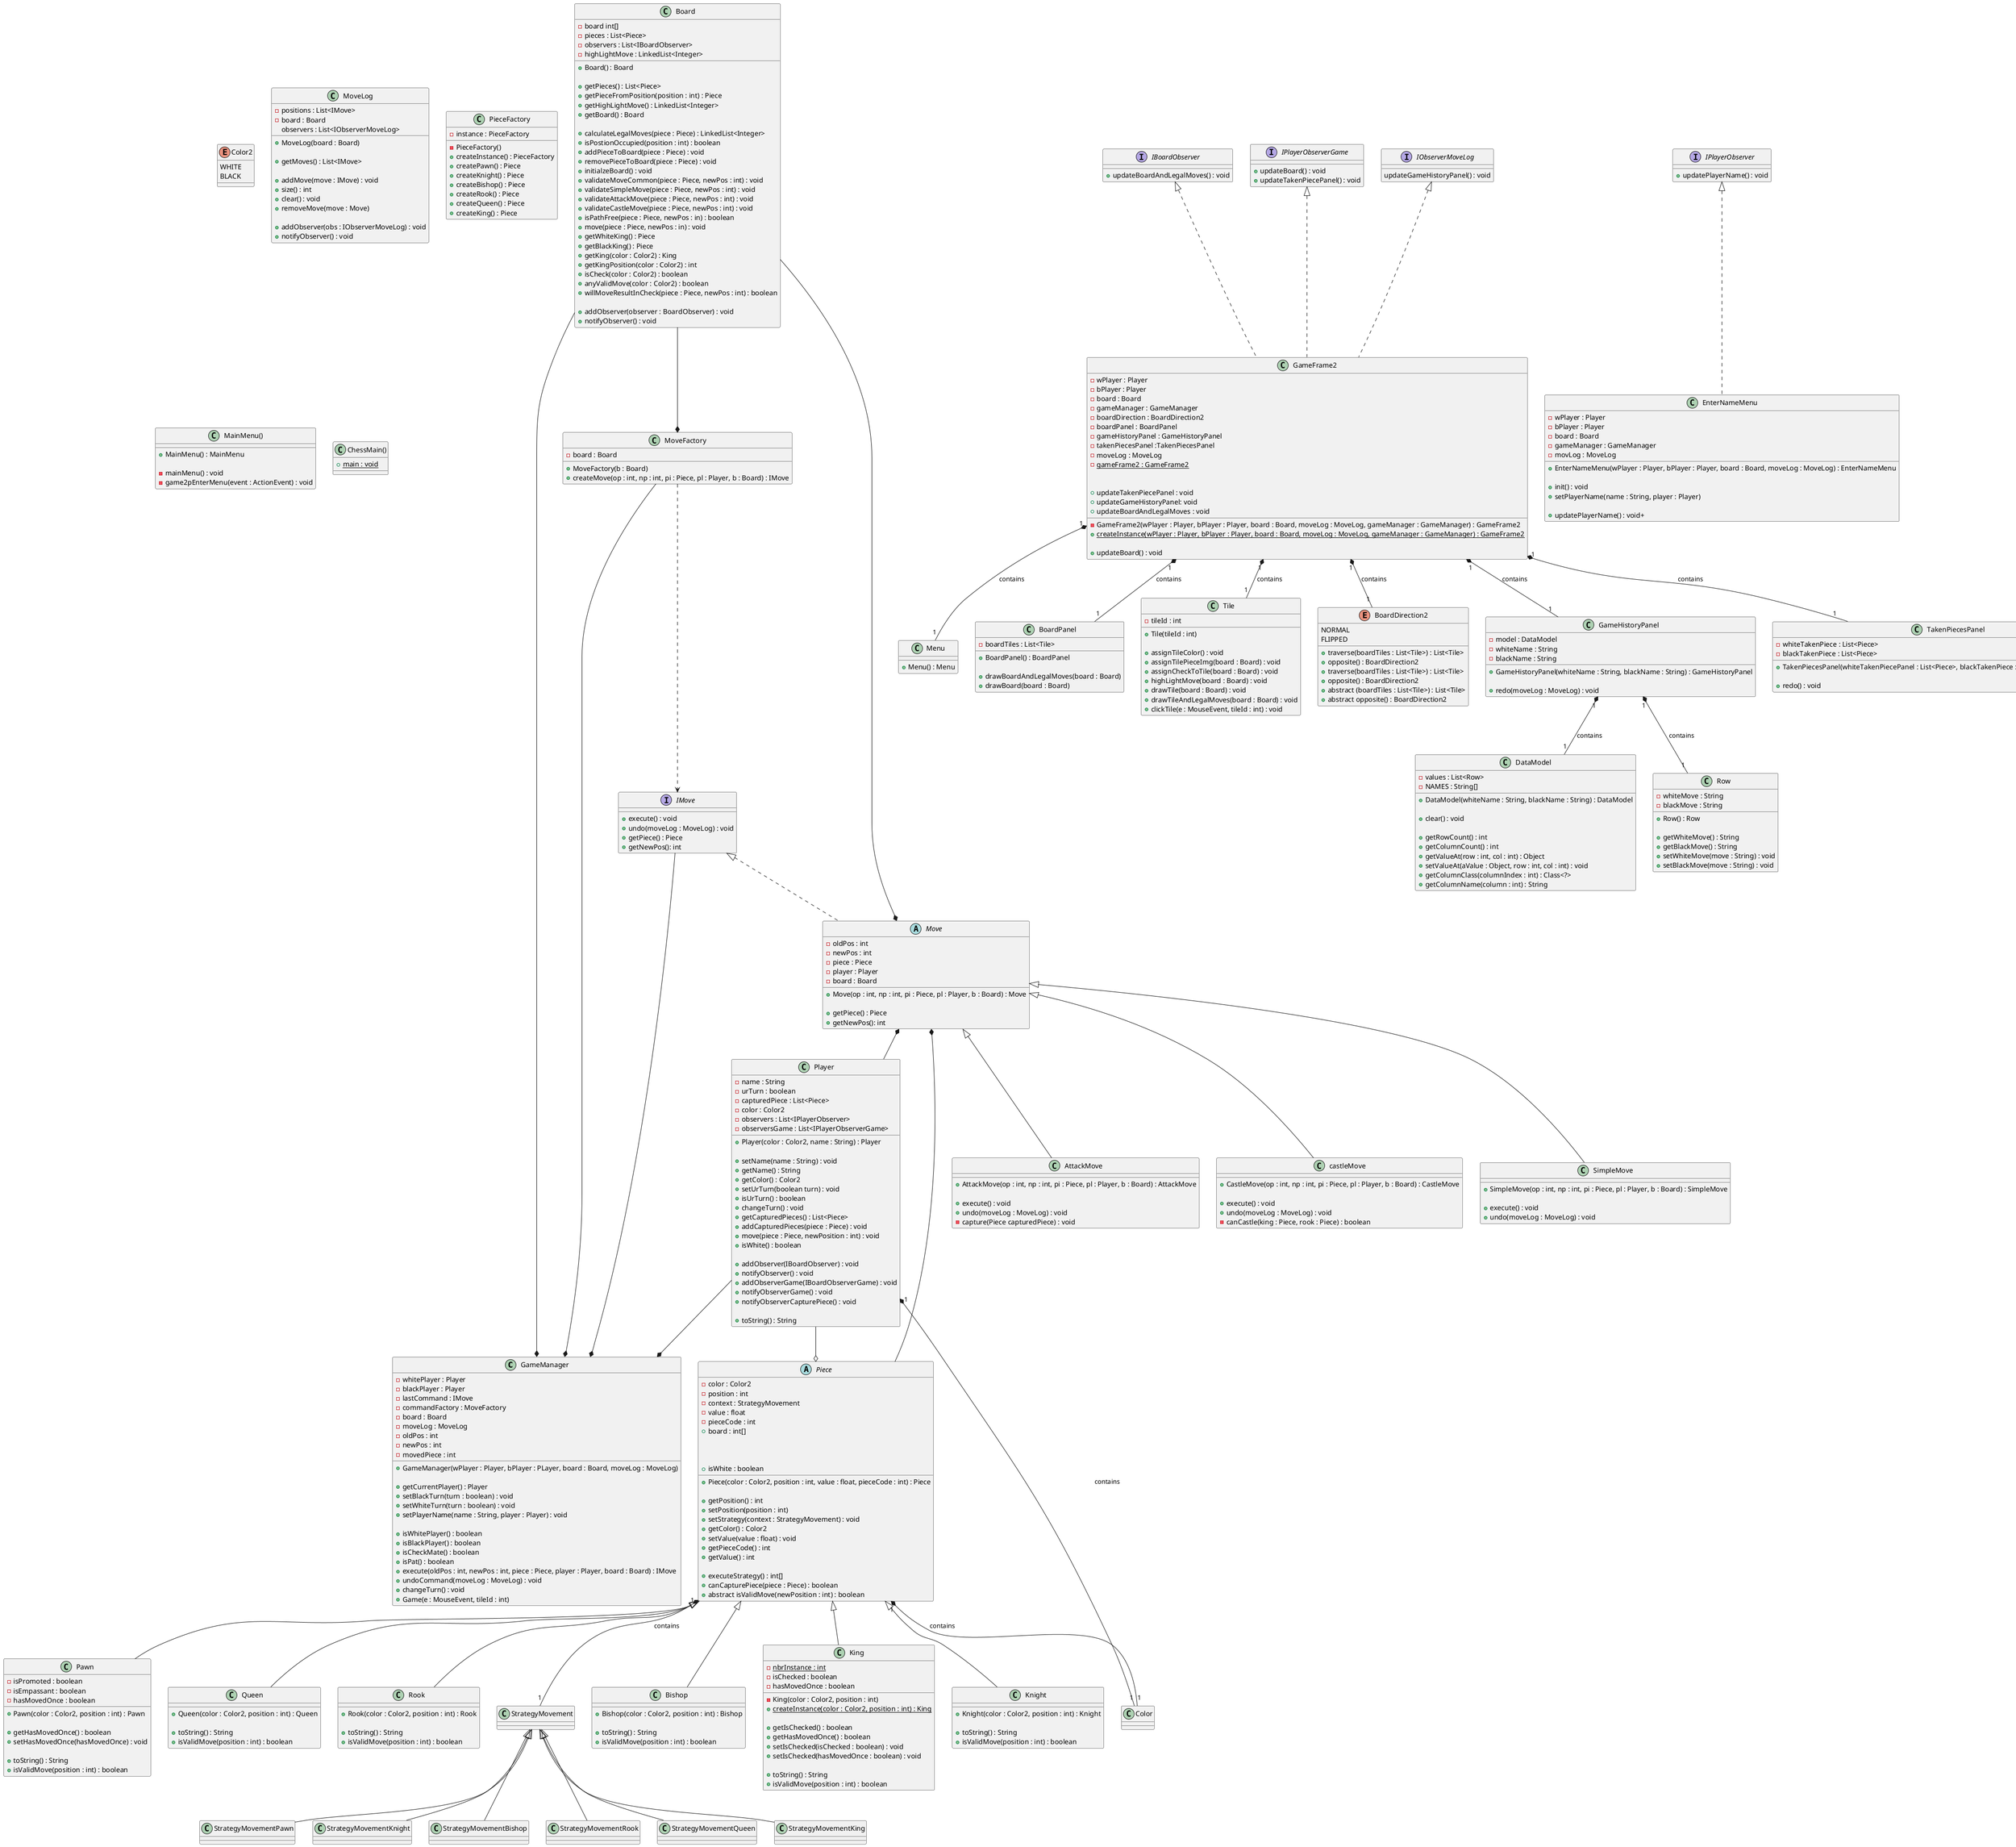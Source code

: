 @startuml
'https://plantuml.com/class-diagram

class GameManager{
    -whitePlayer : Player
    -blackPlayer : Player
    -lastCommand : IMove
    -commandFactory : MoveFactory
    -board : Board
    -moveLog : MoveLog
    -oldPos : int
    -newPos : int
    -movedPiece : int

    +GameManager(wPlayer : Player, bPlayer : PLayer, board : Board, moveLog : MoveLog)

    +getCurrentPlayer() : Player
    +setBlackTurn(turn : boolean) : void
    +setWhiteTurn(turn : boolean) : void
    +setPlayerName(name : String, player : Player) : void

    +isWhitePlayer() : boolean
    +isBlackPlayer() : boolean
    +isCheckMate() : boolean
    +isPat() : boolean
    +execute(oldPos : int, newPos : int, piece : Piece, player : Player, board : Board) : IMove
    +undoCommand(moveLog : MoveLog) : void
    +changeTurn() : void
    +Game(e : MouseEvent, tileId : int)

}






class Board {
    -board int[]
    -pieces : List<Piece>
    -observers : List<IBoardObserver>
    -highLightMove : LinkedList<Integer>

    +Board() : Board

    +getPieces() : List<Piece>
    +getPieceFromPosition(position : int) : Piece
    +getHighLightMove() : LinkedList<Integer>
    +getBoard() : Board

    +calculateLegalMoves(piece : Piece) : LinkedList<Integer>
    +isPostionOccupied(position : int) : boolean
    +addPieceToBoard(piece : Piece) : void
    +removePieceToBoard(piece : Piece) : void
    +initialzeBoard() : void
    +validateMoveCommon(piece : Piece, newPos : int) : void
    +validateSimpleMove(piece : Piece, newPos : int) : void
    +validateAttackMove(piece : Piece, newPos : int) : void
    +validateCastleMove(piece : Piece, newPos : int) : void
    +isPathFree(piece : Piece, newPos : in) : boolean
    +move(piece : Piece, newPos : in) : void
    +getWhiteKing() : Piece
    +getBlackKing() : Piece
    +getKing(color : Color2) : King
    +getKingPosition(color : Color2) : int
    +isCheck(color : Color2) : boolean
    +anyValidMove(color : Color2) : boolean
    +willMoveResultInCheck(piece : Piece, newPos : int) : boolean

    +addObserver(observer : BoardObserver) : void
    +notifyObserver() : void
}

interface IBoardObserver {
    +updateBoardAndLegalMoves() : void
}

class AttackMove extends Move {
    +AttackMove(op : int, np : int, pi : Piece, pl : Player, b : Board) : AttackMove

    +execute() : void
    +undo(moveLog : MoveLog) : void
    -capture(Piece capturedPiece) : void
}

class castleMove extends Move {
    +CastleMove(op : int, np : int, pi : Piece, pl : Player, b : Board) : CastleMove

    +execute() : void
    +undo(moveLog : MoveLog) : void
    -canCastle(king : Piece, rook : Piece) : boolean
}

class SimpleMove extends Move {
    +SimpleMove(op : int, np : int, pi : Piece, pl : Player, b : Board) : SimpleMove

    +execute() : void
    +undo(moveLog : MoveLog) : void
}

interface IMove {
    +execute() : void
    +undo(moveLog : MoveLog) : void
    +getPiece() : Piece
    +getNewPos(): int
}


abstract class Move implements IMove{
    -oldPos : int
    -newPos : int
    -piece : Piece
    -player : Player
    -board : Board

    +Move(op : int, np : int, pi : Piece, pl : Player, b : Board) : Move

    +getPiece() : Piece
    +getNewPos(): int
}

class MoveFactory {
    -board : Board

    +MoveFactory(b : Board)
    +createMove(op : int, np : int, pi : Piece, pl : Player, b : Board) : IMove
}





class Bishop extends Piece{
    +Bishop(color : Color2, position : int) : Bishop

    +toString() : String
    +isValidMove(position : int) : boolean
}

class King extends Piece{
    -{static}nbrInstance : int
    -isChecked : boolean
    -hasMovedOnce : boolean

    -King(color : Color2, position : int)
    +{static}createInstance(color : Color2, position : int) : King

    +getIsChecked() : boolean
    +getHasMovedOnce() : boolean
    +setIsChecked(isChecked : boolean) : void
    +setIsChecked(hasMovedOnce : boolean) : void

    +toString() : String
    +isValidMove(position : int) : boolean
}

class Knight extends Piece {
    +Knight(color : Color2, position : int) : Knight

    +toString() : String
    +isValidMove(position : int) : boolean
}

class Pawn extends Piece{
    -isPromoted : boolean
    -isEmpassant : boolean
    -hasMovedOnce : boolean

    +Pawn(color : Color2, position : int) : Pawn

    +getHasMovedOnce() : boolean
    +setHasMovedOnce(hasMovedOnce) : void

    +toString() : String
    +isValidMove(position : int) : boolean
}

abstract class Piece {
    -color : Color2
    -position : int
    -context : StrategyMovement
    -value : float
    -pieceCode : int
    +board : int[]

    +Piece(color : Color2, position : int, value : float, pieceCode : int) : Piece

    +getPosition() : int
    +setPosition(position : int)
    +setStrategy(context : StrategyMovement) : void
    +getColor() : Color2
    +setValue(value : float) : void
    +getPieceCode() : int
    +getValue() : int

    +executeStrategy() : int[]
    +isWhite : boolean
    +canCapturePiece(piece : Piece) : boolean
    +abstract isValidMove(newPosition : int) : boolean

}

class Queen extends Piece{
    +Queen(color : Color2, position : int) : Queen

    +toString() : String
    +isValidMove(position : int) : boolean
}

class Rook extends Piece{
    +Rook(color : Color2, position : int) : Rook

    +toString() : String
    +isValidMove(position : int) : boolean
}

class Player {
    -name : String
    -urTurn : boolean
    -capturedPiece : List<Piece>
    -color : Color2
    -observers : List<IPlayerObserver>
    -observersGame : List<IPlayerObserverGame>

    +Player(color : Color2, name : String) : Player

    +setName(name : String) : void
    +getName() : String
    +getColor() : Color2
    +setUrTurn(boolean turn) : void
    +isUrTurn() : boolean
    +changeTurn() : void
    +getCapturedPieces() : List<Piece>
    +addCapturedPieces(piece : Piece) : void
    +move(piece : Piece, newPosition : int) : void
    +isWhite() : boolean

    +addObserver(IBoardObserver) : void
    +notifyObserver() : void
    +addObserverGame(IBoardObserverGame) : void
    +notifyObserverGame() : void
    +notifyObserverCapturePiece() : void

    +toString() : String
}

interface IPlayerObserver {
    +updatePlayerName() : void
}

interface IPlayerObserverGame {
    +updateBoard() : void
    +updateTakenPiecePanel() : void
}

enum Color2 {
    WHITE
    BLACK
}

interface IObserverMoveLog {
    updateGameHistoryPanel() : void
}

class MoveLog {
    -positions : List<IMove>
    -board : Board
    observers : List<IObserverMoveLog>

    +MoveLog(board : Board)

    +getMoves() : List<IMove>

    +addMove(move : IMove) : void
    +size() : int
    +clear() : void
    +removeMove(move : Move)

    +addObserver(obs : IObserverMoveLog) : void
    +notifyObserver() : void
}

class PieceFactory {
    -instance : PieceFactory

    -PieceFactory()
    +createInstance() : PieceFactory
    +createPawn() : Piece
    +createKnight() : Piece
    +createBishop() : Piece
    +createRook() : Piece
    +createQueen() : Piece
    +createKing() : Piece
}


class EnterNameMenu implements IPlayerObserver{
    -wPlayer : Player
    -bPlayer : Player
    -board : Board
    -gameManager : GameManager
    -movLog : MoveLog

    +EnterNameMenu(wPlayer : Player, bPlayer : Player, board : Board, moveLog : MoveLog) : EnterNameMenu

    +init() : void
    +setPlayerName(name : String, player : Player)

    +updatePlayerName() : void+
}

class GameFrame2 implements IBoardObserver, IPlayerObserverGame, IObserverMoveLog {
    -wPlayer : Player
    -bPlayer : Player
    -board : Board
    -gameManager : GameManager
    -boardDirection : BoardDirection2
    -boardPanel : BoardPanel
    -gameHistoryPanel : GameHistoryPanel
    -takenPiecesPanel :TakenPiecesPanel
    -moveLog : MoveLog
    -{static} gameFrame2 : GameFrame2

    -GameFrame2(wPlayer : Player, bPlayer : Player, board : Board, moveLog : MoveLog, gameManager : GameManager) : GameFrame2
    +{static} createInstance(wPlayer : Player, bPlayer : Player, board : Board, moveLog : MoveLog, gameManager : GameManager) : GameFrame2

    +updateBoard() : void
    +updateTakenPiecePanel : void
    +updateGameHistoryPanel: void
    +updateBoardAndLegalMoves : void
}

class Menu {
    +Menu() : Menu
}

class BoardPanel {
    -boardTiles : List<Tile>

    +BoardPanel() : BoardPanel

    +drawBoardAndLegalMoves(board : Board)
    +drawBoard(board : Board)
}

class Tile {
    -tileId : int

    +Tile(tileId : int)

    +assignTileColor() : void
    +assignTilePieceImg(board : Board) : void
    +assignCheckToTile(board : Board) : void
    +highLightMove(board : Board) : void
    +drawTile(board : Board) : void
    +drawTileAndLegalMoves(board : Board) : void
    +clickTile(e : MouseEvent, tileId : int) : void
}

enum BoardDirection2 {
    NORMAL
        +traverse(boardTiles : List<Tile>) : List<Tile>
        +opposite() : BoardDirection2
    FLIPPED
        +traverse(boardTiles : List<Tile>) : List<Tile>
        +opposite() : BoardDirection2
    +abstract (boardTiles : List<Tile>) : List<Tile>
    +abstract opposite() : BoardDirection2
}

class GameHistoryPanel {
    -model : DataModel
    -whiteName : String
    -blackName : String

    +GameHistoryPanel(whiteName : String, blackName : String) : GameHistoryPanel

    +redo(moveLog : MoveLog) : void
}

class DataModel {
    -values : List<Row>
    -NAMES : String[]

    +DataModel(whiteName : String, blackName : String) : DataModel

    +clear() : void

    +getRowCount() : int
    +getColumnCount() : int
    +getValueAt(row : int, col : int) : Object
    +setValueAt(aValue : Object, row : int, col : int) : void
    +getColumnClass(columnIndex : int) : Class<?>
    +getColumnName(column : int) : String
}

class Row {
    -whiteMove : String
    -blackMove : String

    +Row() : Row

    +getWhiteMove() : String
    +getBlackMove() : String
    +setWhiteMove(move : String) : void
    +setBlackMove(move : String) : void
}

class MainMenu() {
    +MainMenu() : MainMenu

    -mainMenu() : void
    -game2pEnterMenu(event : ActionEvent) : void
}

class TakenPiecesPanel {
    -whiteTakenPiece : List<Piece>
    -blackTakenPiece : List<Piece>

    +TakenPiecesPanel(whiteTakenPiecePanel : List<Piece>, blackTakenPiece : List<Piece>) : TakenPiecesPanel

    +redo() : void
}

class ChessMain() {
    +{static} main : void
}

GameFrame2 "1" *-- "1" Menu : contains
GameFrame2 "1" *-- "1" BoardPanel : contains
GameFrame2 "1" *-- "1" Tile : contains
GameFrame2 "1" *-- "1" BoardDirection2 : contains
GameFrame2 "1" *-- "1" TakenPiecesPanel : contains
GameFrame2 "1" *-- "1" GameHistoryPanel : contains

GameHistoryPanel "1" *-- "1" DataModel : contains
GameHistoryPanel "1" *-- "1" Row : contains

Piece "1" *-- "1" StrategyMovement : contains
Piece "1" *-- "1" Color : contains
Player "1" *-- "1" Color : contains

StrategyMovement <|-- StrategyMovementPawn
StrategyMovement <|-- StrategyMovementKnight
StrategyMovement <|-- StrategyMovementBishop
StrategyMovement <|-- StrategyMovementRook
StrategyMovement <|-- StrategyMovementQueen
StrategyMovement <|-- StrategyMovementKing
Player --o Piece
Board --* MoveFactory
MoveFactory --[dashed]-> IMove
IMove --* GameManager
MoveFactory --* GameManager
Board --* GameManager
Player --* GameManager
Move *-- Board
Move *-- Piece
Move *-- Player


@enduml